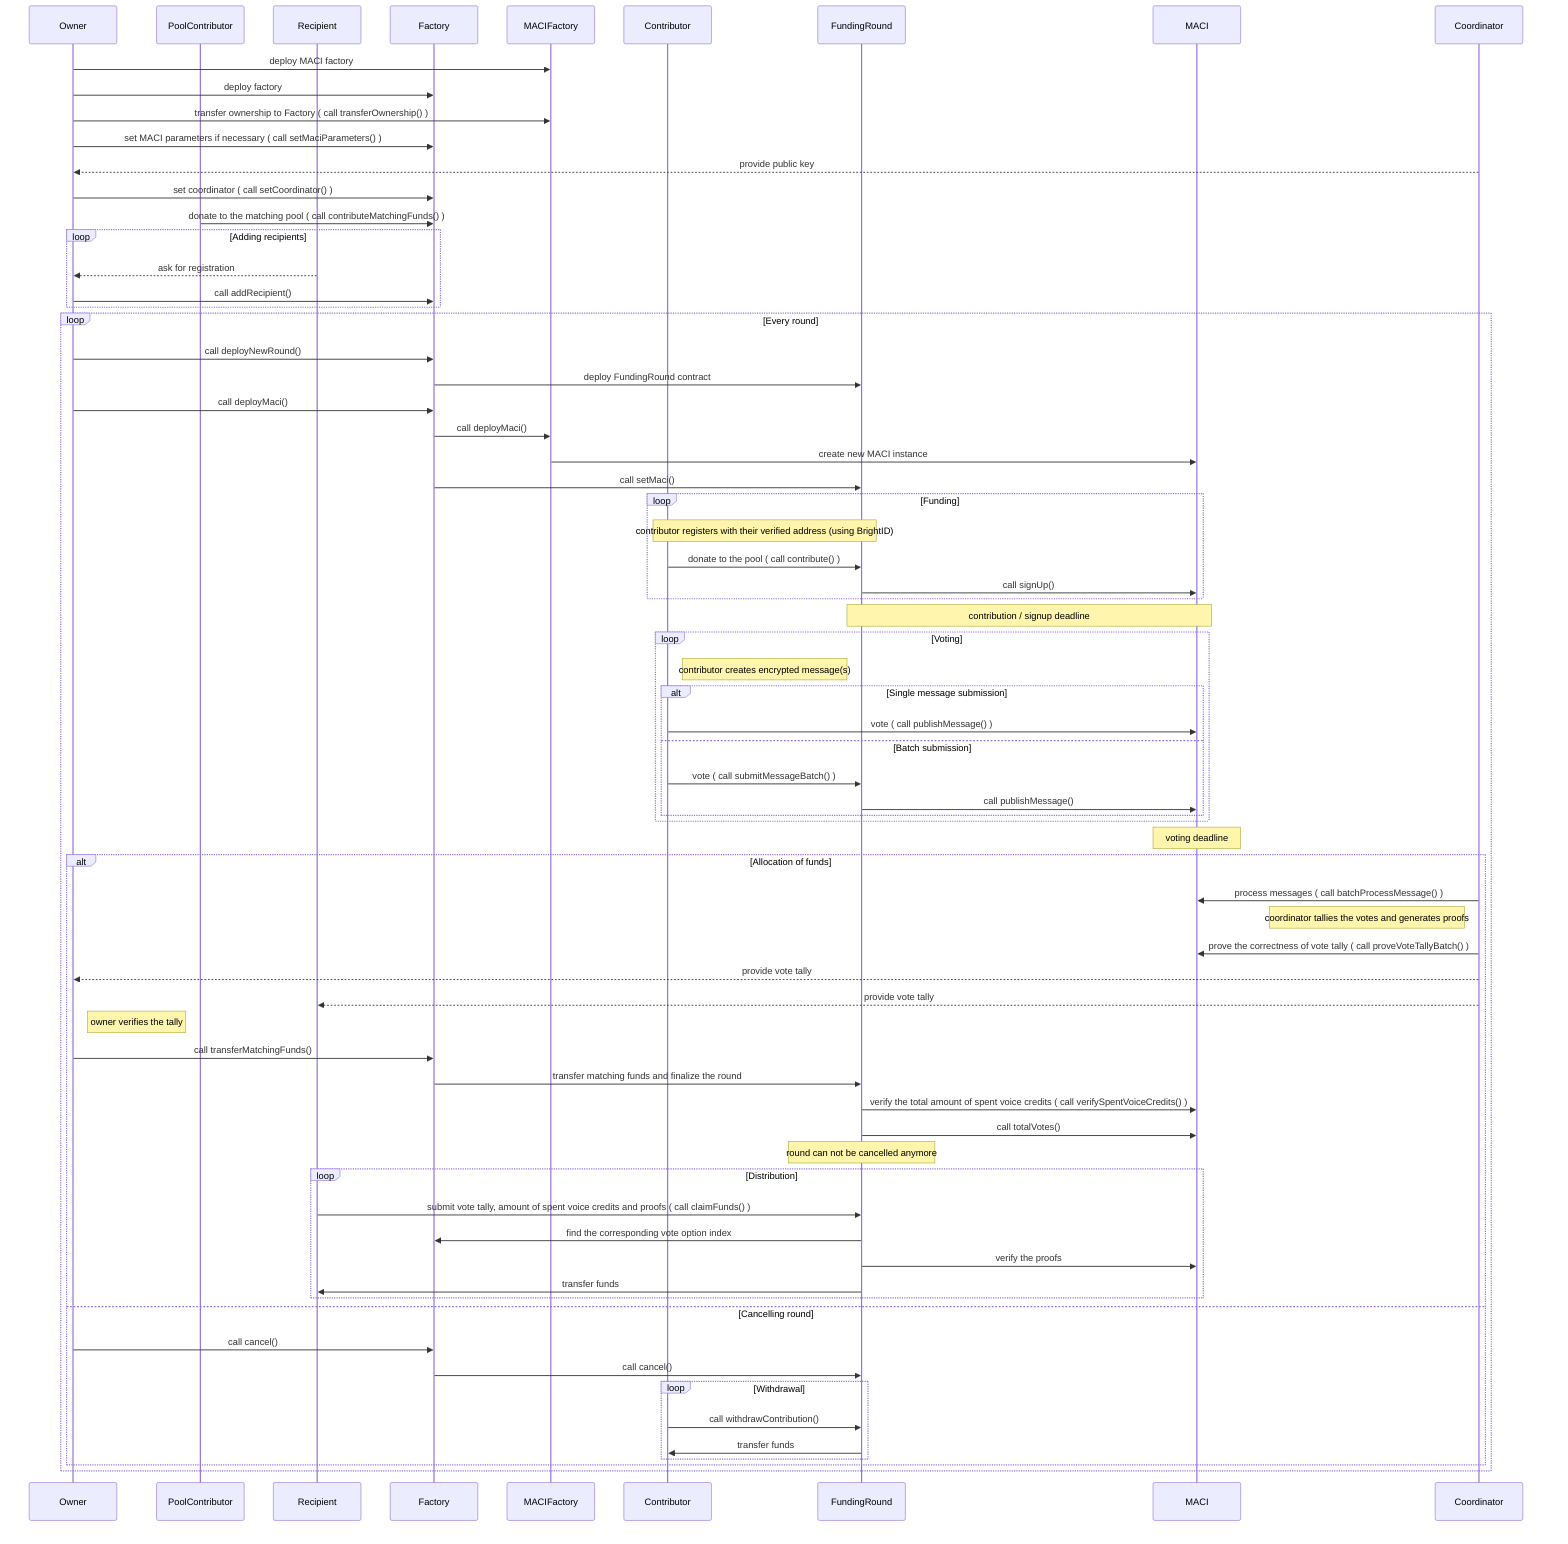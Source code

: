 %% To render this diagram, paste the code into the live editor https://mermaid-js.github.io/mermaid-live-editor/ or use Mermaid CLI

sequenceDiagram
    participant Owner
    participant PoolContributor
    participant Recipient
    participant Factory
    participant MACIFactory
    participant Contributor
    participant FundingRound
    participant MACI
    participant Coordinator
    
    Owner ->> MACIFactory: deploy MACI factory
    Owner ->> Factory: deploy factory
    Owner ->> MACIFactory: transfer ownership to Factory ( call transferOwnership() )
    Owner ->> Factory: set MACI parameters if necessary ( call setMaciParameters() )
    Coordinator -->> Owner: provide public key
    Owner ->> Factory: set coordinator ( call setCoordinator() )
    PoolContributor ->> Factory: donate to the matching pool ( call contributeMatchingFunds() )

    loop Adding recipients
        Recipient -->> Owner: ask for registration
        Owner ->> Factory: call addRecipient()
    end
    
    loop Every round
        Owner ->> Factory: call deployNewRound()
        Factory ->> FundingRound: deploy FundingRound contract
        Owner ->> Factory: call deployMaci()
        Factory ->> MACIFactory: call deployMaci()
        MACIFactory ->> MACI: create new MACI instance
        Factory ->> FundingRound: call setMaci()
        
        loop Funding
            Note over Contributor, FundingRound: contributor registers with their verified address (using BrightID)
            Contributor ->> FundingRound: donate to the pool ( call contribute() )
            FundingRound ->> MACI: call signUp()
        end
        
        Note over FundingRound, MACI: contribution / signup deadline
        
        loop Voting
            Note right of Contributor: contributor creates encrypted message(s)
            alt Single message submission
                Contributor ->> MACI: vote ( call publishMessage() )
            else Batch submission
                Contributor ->> FundingRound: vote ( call submitMessageBatch() )
                FundingRound ->> MACI: call publishMessage()
            end
        end
        
        Note over MACI: voting deadline

        alt Allocation of funds
            Coordinator ->> MACI: process messages ( call batchProcessMessage() )
            Note left of Coordinator: coordinator tallies the votes and generates proofs
            Coordinator ->> MACI: prove the correctness of vote tally ( call proveVoteTallyBatch() )
            Coordinator -->> Owner: provide vote tally
            Coordinator -->> Recipient: provide vote tally
            Note right of Owner: owner verifies the tally
            Owner ->> Factory: call transferMatchingFunds()
            Factory ->> FundingRound: transfer matching funds and finalize the round
            FundingRound ->> MACI: verify the total amount of spent voice credits ( call verifySpentVoiceCredits() )
            FundingRound ->> MACI: call totalVotes()
            Note over FundingRound: round can not be cancelled anymore

            loop Distribution
                Recipient ->> FundingRound: submit vote tally, amount of spent voice credits and proofs ( call claimFunds() )
                FundingRound ->> Factory: find the corresponding vote option index
                FundingRound ->> MACI: verify the proofs
                FundingRound ->> Recipient: transfer funds
            end
        else Cancelling round
            Owner ->> Factory: call cancel()
            Factory ->> FundingRound: call cancel()

            loop Withdrawal
                Contributor ->> FundingRound: call withdrawContribution()
                FundingRound ->> Contributor: transfer funds
            end
        end
    end